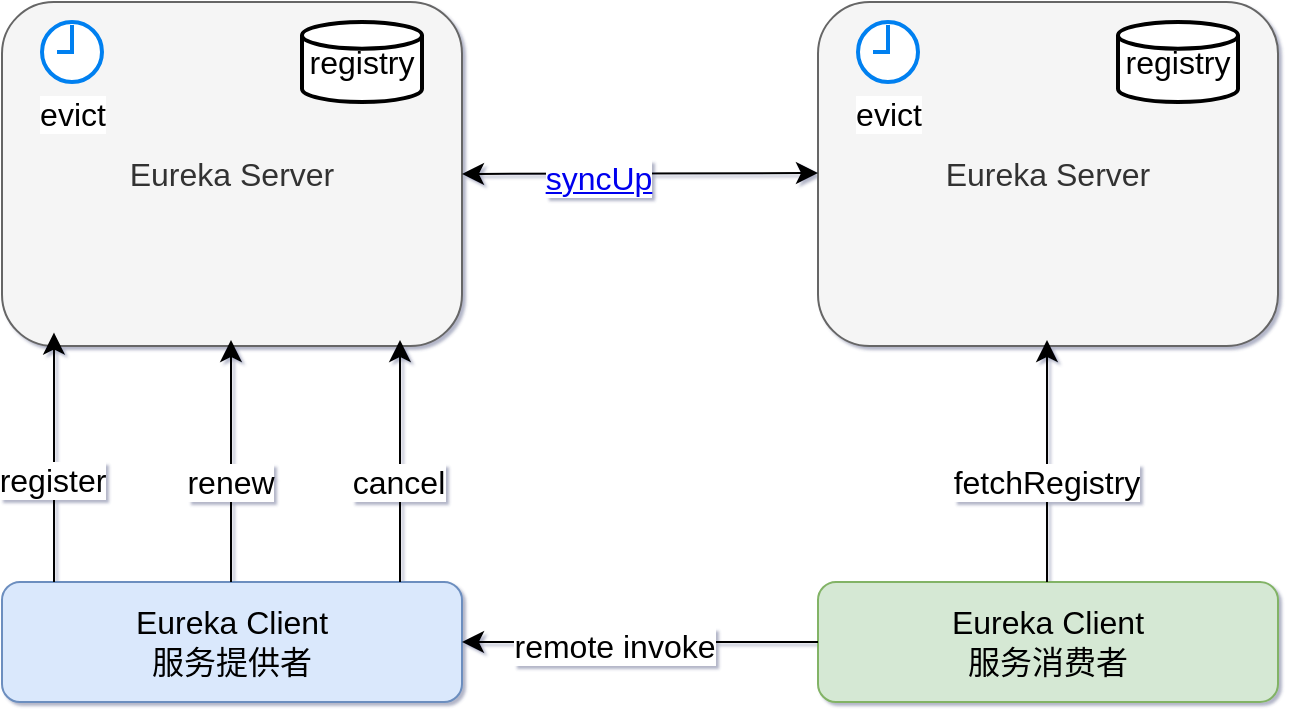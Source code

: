 <mxfile version="21.0.2" type="github">
  <diagram name="第 1 页" id="Zj5g9tibDh5gHaRhrIRU">
    <mxGraphModel dx="1834" dy="1206" grid="0" gridSize="10" guides="1" tooltips="1" connect="1" arrows="1" fold="1" page="0" pageScale="1" pageWidth="827" pageHeight="1169" background="none" math="0" shadow="1">
      <root>
        <mxCell id="0" />
        <mxCell id="1" parent="0" />
        <mxCell id="qrM6MNRUKXEubXqiQWRt-1" value="Eureka Server" style="rounded=1;whiteSpace=wrap;html=1;fontSize=16;fillColor=#f5f5f5;fontColor=#333333;strokeColor=#666666;" parent="1" vertex="1">
          <mxGeometry x="-98" y="-10" width="230" height="172" as="geometry" />
        </mxCell>
        <mxCell id="qrM6MNRUKXEubXqiQWRt-2" value="Eureka Server" style="rounded=1;whiteSpace=wrap;html=1;fontSize=16;fillColor=#f5f5f5;fontColor=#333333;strokeColor=#666666;" parent="1" vertex="1">
          <mxGeometry x="310" y="-10" width="230" height="172" as="geometry" />
        </mxCell>
        <mxCell id="qrM6MNRUKXEubXqiQWRt-3" value="Eureka Client&lt;br&gt;服务提供者" style="rounded=1;whiteSpace=wrap;html=1;fontSize=16;fillColor=#dae8fc;strokeColor=#6c8ebf;" parent="1" vertex="1">
          <mxGeometry x="-98" y="280" width="230" height="60" as="geometry" />
        </mxCell>
        <mxCell id="qrM6MNRUKXEubXqiQWRt-4" value="Eureka Client&lt;br&gt;服务消费者" style="rounded=1;whiteSpace=wrap;html=1;fontSize=16;fillColor=#d5e8d4;strokeColor=#82b366;" parent="1" vertex="1">
          <mxGeometry x="310" y="280" width="230" height="60" as="geometry" />
        </mxCell>
        <mxCell id="qrM6MNRUKXEubXqiQWRt-5" value="" style="endArrow=classic;html=1;rounded=0;fontSize=12;startSize=8;endSize=8;curved=1;exitX=0.079;exitY=0.017;exitDx=0;exitDy=0;exitPerimeter=0;entryX=0.079;entryY=0.967;entryDx=0;entryDy=0;entryPerimeter=0;" parent="1" edge="1">
          <mxGeometry width="50" height="50" relative="1" as="geometry">
            <mxPoint x="-72.0" y="280" as="sourcePoint" />
            <mxPoint x="-72.0" y="155.304" as="targetPoint" />
          </mxGeometry>
        </mxCell>
        <mxCell id="qrM6MNRUKXEubXqiQWRt-7" value="register" style="edgeLabel;html=1;align=center;verticalAlign=middle;resizable=0;points=[];fontSize=16;" parent="qrM6MNRUKXEubXqiQWRt-5" vertex="1" connectable="0">
          <mxGeometry x="-0.173" y="1" relative="1" as="geometry">
            <mxPoint as="offset" />
          </mxGeometry>
        </mxCell>
        <mxCell id="qrM6MNRUKXEubXqiQWRt-9" value="" style="endArrow=classic;html=1;rounded=0;fontSize=12;startSize=8;endSize=8;curved=1;exitX=0.079;exitY=0.017;exitDx=0;exitDy=0;exitPerimeter=0;entryX=0.079;entryY=0.967;entryDx=0;entryDy=0;entryPerimeter=0;" parent="1" edge="1">
          <mxGeometry width="50" height="50" relative="1" as="geometry">
            <mxPoint x="16.5" y="280" as="sourcePoint" />
            <mxPoint x="16.5" y="159" as="targetPoint" />
          </mxGeometry>
        </mxCell>
        <mxCell id="qrM6MNRUKXEubXqiQWRt-10" value="renew" style="edgeLabel;html=1;align=center;verticalAlign=middle;resizable=0;points=[];fontSize=16;" parent="qrM6MNRUKXEubXqiQWRt-9" vertex="1" connectable="0">
          <mxGeometry x="-0.173" y="1" relative="1" as="geometry">
            <mxPoint as="offset" />
          </mxGeometry>
        </mxCell>
        <mxCell id="qrM6MNRUKXEubXqiQWRt-11" value="" style="endArrow=classic;html=1;rounded=0;fontSize=12;startSize=8;endSize=8;curved=1;exitX=0.079;exitY=0.017;exitDx=0;exitDy=0;exitPerimeter=0;entryX=0.079;entryY=0.967;entryDx=0;entryDy=0;entryPerimeter=0;" parent="1" edge="1">
          <mxGeometry width="50" height="50" relative="1" as="geometry">
            <mxPoint x="101" y="280" as="sourcePoint" />
            <mxPoint x="101" y="159" as="targetPoint" />
          </mxGeometry>
        </mxCell>
        <mxCell id="qrM6MNRUKXEubXqiQWRt-12" value="cancel" style="edgeLabel;html=1;align=center;verticalAlign=middle;resizable=0;points=[];fontSize=16;" parent="qrM6MNRUKXEubXqiQWRt-11" vertex="1" connectable="0">
          <mxGeometry x="-0.173" y="1" relative="1" as="geometry">
            <mxPoint as="offset" />
          </mxGeometry>
        </mxCell>
        <mxCell id="qrM6MNRUKXEubXqiQWRt-15" value="evict" style="html=1;verticalLabelPosition=bottom;align=center;labelBackgroundColor=#ffffff;verticalAlign=top;strokeWidth=2;strokeColor=#0080F0;shadow=0;dashed=0;shape=mxgraph.ios7.icons.clock;fontSize=16;" parent="1" vertex="1">
          <mxGeometry x="-78" width="30" height="30" as="geometry" />
        </mxCell>
        <mxCell id="qrM6MNRUKXEubXqiQWRt-16" value="registry" style="strokeWidth=2;html=1;shape=mxgraph.flowchart.database;whiteSpace=wrap;fontSize=16;" parent="1" vertex="1">
          <mxGeometry x="52" width="60" height="40" as="geometry" />
        </mxCell>
        <mxCell id="qrM6MNRUKXEubXqiQWRt-17" value="" style="endArrow=classic;html=1;rounded=0;fontSize=12;startSize=8;endSize=8;curved=1;exitX=0.079;exitY=0.017;exitDx=0;exitDy=0;exitPerimeter=0;entryX=0.079;entryY=0.967;entryDx=0;entryDy=0;entryPerimeter=0;" parent="1" edge="1">
          <mxGeometry width="50" height="50" relative="1" as="geometry">
            <mxPoint x="424.5" y="280" as="sourcePoint" />
            <mxPoint x="424.5" y="159" as="targetPoint" />
          </mxGeometry>
        </mxCell>
        <mxCell id="qrM6MNRUKXEubXqiQWRt-18" value="fetchRegistry" style="edgeLabel;html=1;align=center;verticalAlign=middle;resizable=0;points=[];fontSize=16;" parent="qrM6MNRUKXEubXqiQWRt-17" vertex="1" connectable="0">
          <mxGeometry x="-0.173" y="1" relative="1" as="geometry">
            <mxPoint as="offset" />
          </mxGeometry>
        </mxCell>
        <mxCell id="qrM6MNRUKXEubXqiQWRt-19" value="" style="edgeStyle=none;orthogonalLoop=1;jettySize=auto;html=1;rounded=0;fontSize=12;startSize=8;endSize=8;curved=1;exitX=0;exitY=0.5;exitDx=0;exitDy=0;entryX=1;entryY=0.5;entryDx=0;entryDy=0;" parent="1" source="qrM6MNRUKXEubXqiQWRt-4" target="qrM6MNRUKXEubXqiQWRt-3" edge="1">
          <mxGeometry width="140" relative="1" as="geometry">
            <mxPoint x="260" y="309.5" as="sourcePoint" />
            <mxPoint x="160" y="310" as="targetPoint" />
            <Array as="points" />
          </mxGeometry>
        </mxCell>
        <mxCell id="qrM6MNRUKXEubXqiQWRt-20" value="remote invoke" style="edgeLabel;html=1;align=center;verticalAlign=middle;resizable=0;points=[];fontSize=16;" parent="qrM6MNRUKXEubXqiQWRt-19" vertex="1" connectable="0">
          <mxGeometry x="0.147" y="2" relative="1" as="geometry">
            <mxPoint as="offset" />
          </mxGeometry>
        </mxCell>
        <mxCell id="qrM6MNRUKXEubXqiQWRt-25" value="" style="endArrow=classic;startArrow=classic;html=1;rounded=0;fontSize=12;startSize=8;endSize=8;curved=1;exitX=1;exitY=0.5;exitDx=0;exitDy=0;" parent="1" source="qrM6MNRUKXEubXqiQWRt-1" edge="1">
          <mxGeometry width="50" height="50" relative="1" as="geometry">
            <mxPoint x="160" y="75.5" as="sourcePoint" />
            <mxPoint x="310" y="75.5" as="targetPoint" />
          </mxGeometry>
        </mxCell>
        <UserObject label="&lt;a href=&quot;https://github.com/Xianzhan/eureka/blob/master/eureka-core/src/main/java/com/netflix/eureka/registry/PeerAwareInstanceRegistryImpl.java#L209&quot;&gt;syncUp&lt;/a&gt;" id="qrM6MNRUKXEubXqiQWRt-26">
          <mxCell style="edgeLabel;html=1;align=center;verticalAlign=middle;resizable=0;points=[];fontSize=16;" parent="qrM6MNRUKXEubXqiQWRt-25" vertex="1" connectable="0">
            <mxGeometry x="-0.24" y="-1" relative="1" as="geometry">
              <mxPoint y="1" as="offset" />
            </mxGeometry>
          </mxCell>
        </UserObject>
        <mxCell id="qrM6MNRUKXEubXqiQWRt-29" value="evict" style="html=1;verticalLabelPosition=bottom;align=center;labelBackgroundColor=#ffffff;verticalAlign=top;strokeWidth=2;strokeColor=#0080F0;shadow=0;dashed=0;shape=mxgraph.ios7.icons.clock;fontSize=16;" parent="1" vertex="1">
          <mxGeometry x="330" width="30" height="30" as="geometry" />
        </mxCell>
        <mxCell id="qrM6MNRUKXEubXqiQWRt-30" value="registry" style="strokeWidth=2;html=1;shape=mxgraph.flowchart.database;whiteSpace=wrap;fontSize=16;" parent="1" vertex="1">
          <mxGeometry x="460" width="60" height="40" as="geometry" />
        </mxCell>
      </root>
    </mxGraphModel>
  </diagram>
</mxfile>
